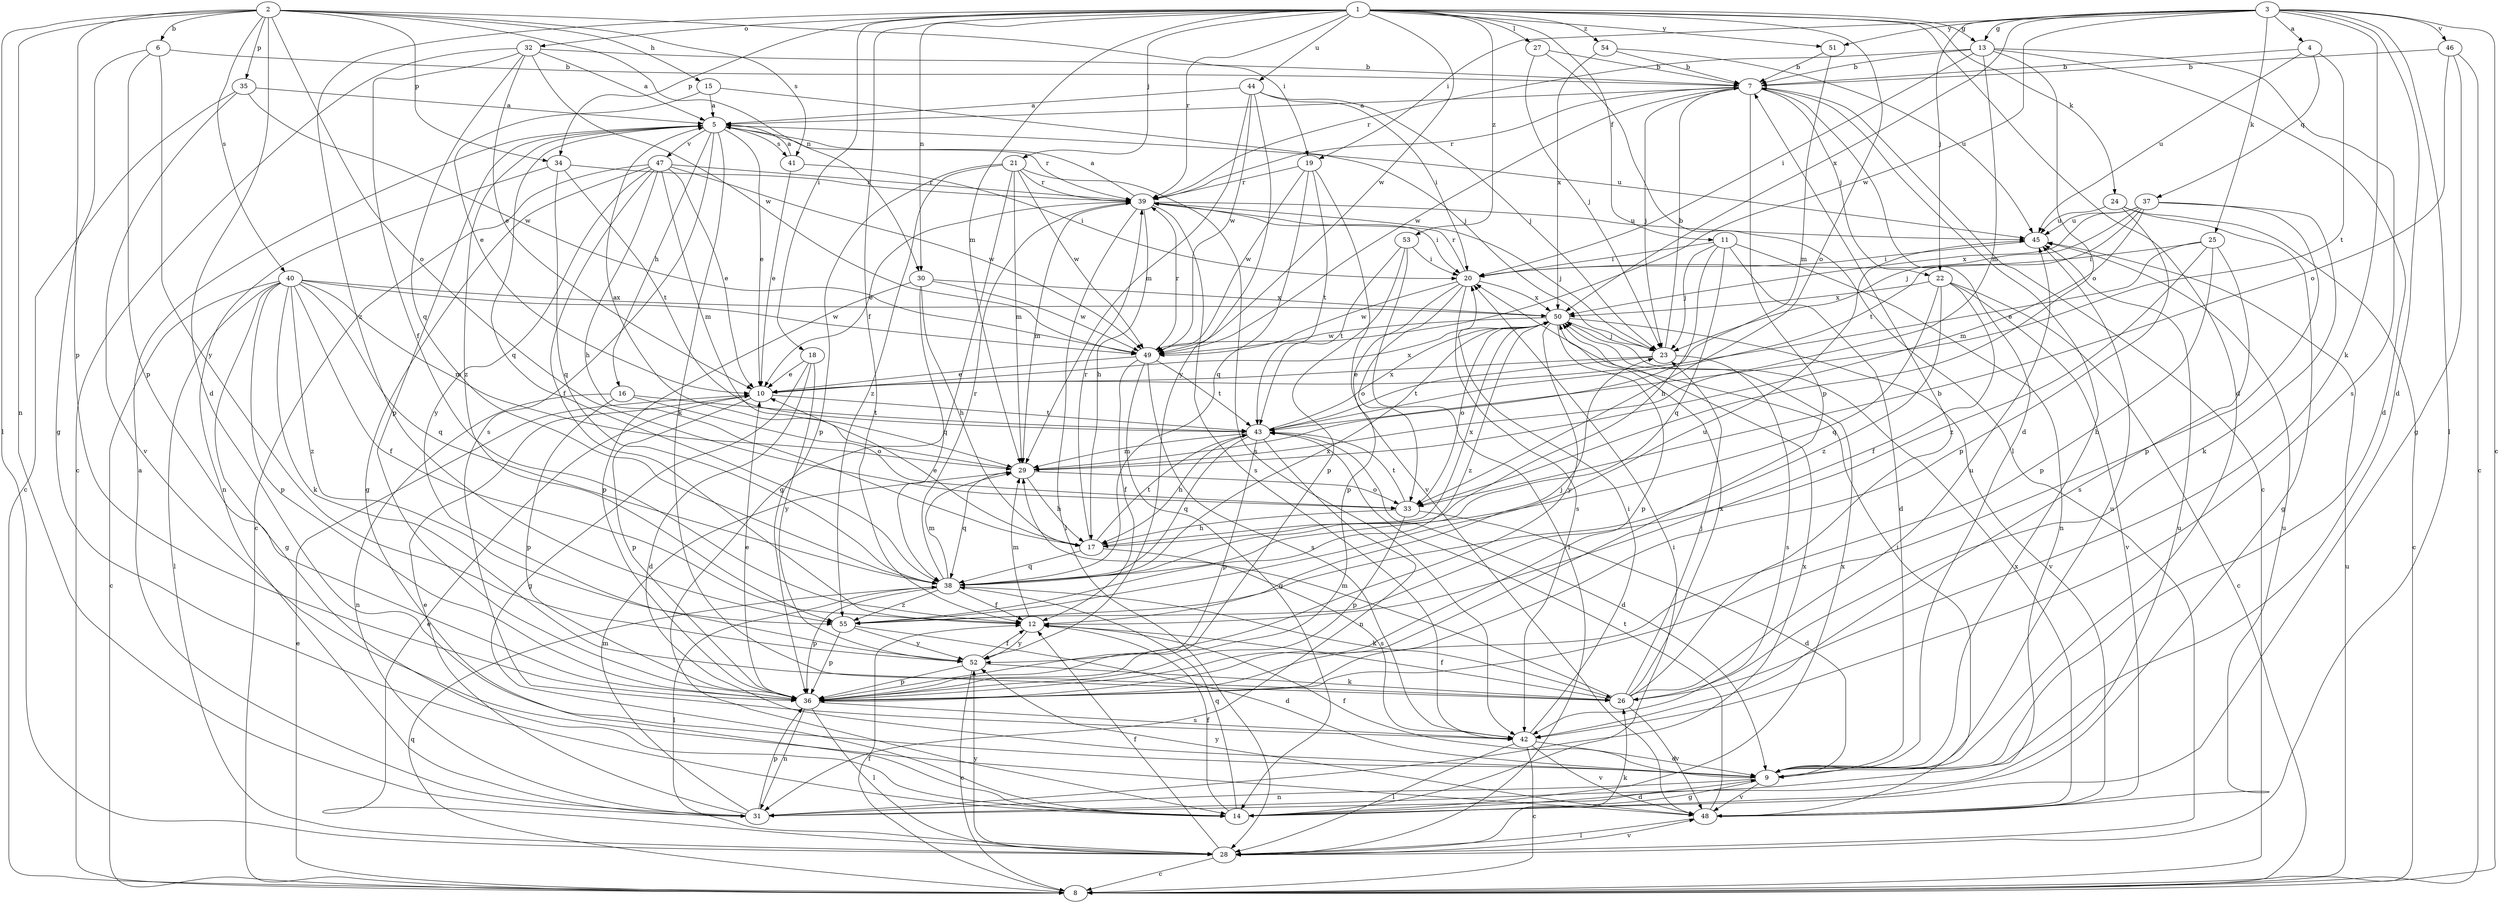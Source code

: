strict digraph  {
	3 -> 4 [label=a];
	7 -> 5 [label=a];
	15 -> 5 [label=a];
	29 -> 5 [label=a];
	31 -> 5 [label=a];
	32 -> 5 [label=a];
	35 -> 5 [label=a];
	39 -> 5 [label=a];
	41 -> 5 [label=a];
	44 -> 5 [label=a];
	2 -> 6 [label=b];
	4 -> 7 [label=b];
	6 -> 7 [label=b];
	9 -> 7 [label=b];
	13 -> 7 [label=b];
	23 -> 7 [label=b];
	26 -> 7 [label=b];
	27 -> 7 [label=b];
	32 -> 7 [label=b];
	46 -> 7 [label=b];
	51 -> 7 [label=b];
	54 -> 7 [label=b];
	3 -> 8 [label=c];
	7 -> 8 [label=c];
	22 -> 8 [label=c];
	24 -> 8 [label=c];
	28 -> 8 [label=c];
	32 -> 8 [label=c];
	35 -> 8 [label=c];
	40 -> 8 [label=c];
	42 -> 8 [label=c];
	46 -> 8 [label=c];
	47 -> 8 [label=c];
	52 -> 8 [label=c];
	1 -> 9 [label=d];
	2 -> 9 [label=d];
	3 -> 9 [label=d];
	7 -> 9 [label=d];
	11 -> 9 [label=d];
	13 -> 9 [label=d];
	14 -> 9 [label=d];
	18 -> 9 [label=d];
	33 -> 9 [label=d];
	42 -> 9 [label=d];
	43 -> 9 [label=d];
	55 -> 9 [label=d];
	5 -> 10 [label=e];
	8 -> 10 [label=e];
	15 -> 10 [label=e];
	17 -> 10 [label=e];
	18 -> 10 [label=e];
	23 -> 10 [label=e];
	25 -> 10 [label=e];
	28 -> 10 [label=e];
	31 -> 10 [label=e];
	32 -> 10 [label=e];
	36 -> 10 [label=e];
	39 -> 10 [label=e];
	41 -> 10 [label=e];
	47 -> 10 [label=e];
	49 -> 10 [label=e];
	1 -> 11 [label=f];
	1 -> 12 [label=f];
	8 -> 12 [label=f];
	9 -> 12 [label=f];
	14 -> 12 [label=f];
	22 -> 12 [label=f];
	26 -> 12 [label=f];
	28 -> 12 [label=f];
	32 -> 12 [label=f];
	38 -> 12 [label=f];
	40 -> 12 [label=f];
	47 -> 12 [label=f];
	49 -> 12 [label=f];
	52 -> 12 [label=f];
	1 -> 13 [label=g];
	3 -> 13 [label=g];
	6 -> 14 [label=g];
	9 -> 14 [label=g];
	18 -> 14 [label=g];
	21 -> 14 [label=g];
	24 -> 14 [label=g];
	40 -> 14 [label=g];
	46 -> 14 [label=g];
	47 -> 14 [label=g];
	49 -> 14 [label=g];
	2 -> 15 [label=h];
	5 -> 16 [label=h];
	11 -> 17 [label=h];
	29 -> 17 [label=h];
	30 -> 17 [label=h];
	33 -> 17 [label=h];
	39 -> 17 [label=h];
	43 -> 17 [label=h];
	47 -> 17 [label=h];
	1 -> 18 [label=i];
	2 -> 19 [label=i];
	3 -> 19 [label=i];
	11 -> 20 [label=i];
	13 -> 20 [label=i];
	14 -> 20 [label=i];
	25 -> 20 [label=i];
	39 -> 20 [label=i];
	41 -> 20 [label=i];
	42 -> 20 [label=i];
	44 -> 20 [label=i];
	45 -> 20 [label=i];
	48 -> 20 [label=i];
	53 -> 20 [label=i];
	1 -> 21 [label=j];
	3 -> 22 [label=j];
	7 -> 22 [label=j];
	7 -> 23 [label=j];
	11 -> 23 [label=j];
	12 -> 23 [label=j];
	15 -> 23 [label=j];
	26 -> 23 [label=j];
	27 -> 23 [label=j];
	37 -> 23 [label=j];
	39 -> 23 [label=j];
	44 -> 23 [label=j];
	50 -> 23 [label=j];
	1 -> 24 [label=k];
	3 -> 25 [label=k];
	3 -> 26 [label=k];
	5 -> 26 [label=k];
	28 -> 26 [label=k];
	37 -> 26 [label=k];
	38 -> 26 [label=k];
	40 -> 26 [label=k];
	52 -> 26 [label=k];
	1 -> 27 [label=l];
	2 -> 28 [label=l];
	3 -> 28 [label=l];
	27 -> 28 [label=l];
	36 -> 28 [label=l];
	38 -> 28 [label=l];
	39 -> 28 [label=l];
	40 -> 28 [label=l];
	42 -> 28 [label=l];
	48 -> 28 [label=l];
	53 -> 28 [label=l];
	1 -> 29 [label=m];
	12 -> 29 [label=m];
	13 -> 29 [label=m];
	21 -> 29 [label=m];
	26 -> 29 [label=m];
	31 -> 29 [label=m];
	37 -> 29 [label=m];
	38 -> 29 [label=m];
	39 -> 29 [label=m];
	40 -> 29 [label=m];
	43 -> 29 [label=m];
	44 -> 29 [label=m];
	47 -> 29 [label=m];
	51 -> 29 [label=m];
	1 -> 30 [label=n];
	2 -> 30 [label=n];
	2 -> 31 [label=n];
	9 -> 31 [label=n];
	11 -> 31 [label=n];
	16 -> 31 [label=n];
	34 -> 31 [label=n];
	36 -> 31 [label=n];
	43 -> 31 [label=n];
	1 -> 32 [label=o];
	1 -> 33 [label=o];
	2 -> 33 [label=o];
	13 -> 33 [label=o];
	16 -> 33 [label=o];
	20 -> 33 [label=o];
	29 -> 33 [label=o];
	46 -> 33 [label=o];
	50 -> 33 [label=o];
	1 -> 34 [label=p];
	2 -> 34 [label=p];
	2 -> 35 [label=p];
	2 -> 36 [label=p];
	5 -> 36 [label=p];
	6 -> 36 [label=p];
	7 -> 36 [label=p];
	10 -> 36 [label=p];
	16 -> 36 [label=p];
	20 -> 36 [label=p];
	21 -> 36 [label=p];
	24 -> 36 [label=p];
	25 -> 36 [label=p];
	30 -> 36 [label=p];
	31 -> 36 [label=p];
	33 -> 36 [label=p];
	37 -> 36 [label=p];
	38 -> 36 [label=p];
	40 -> 36 [label=p];
	43 -> 36 [label=p];
	50 -> 36 [label=p];
	52 -> 36 [label=p];
	53 -> 36 [label=p];
	55 -> 36 [label=p];
	4 -> 37 [label=q];
	5 -> 38 [label=q];
	8 -> 38 [label=q];
	11 -> 38 [label=q];
	14 -> 38 [label=q];
	17 -> 38 [label=q];
	19 -> 38 [label=q];
	22 -> 38 [label=q];
	29 -> 38 [label=q];
	30 -> 38 [label=q];
	32 -> 38 [label=q];
	34 -> 38 [label=q];
	40 -> 38 [label=q];
	43 -> 38 [label=q];
	1 -> 39 [label=r];
	5 -> 39 [label=r];
	7 -> 39 [label=r];
	13 -> 39 [label=r];
	17 -> 39 [label=r];
	19 -> 39 [label=r];
	20 -> 39 [label=r];
	21 -> 39 [label=r];
	34 -> 39 [label=r];
	38 -> 39 [label=r];
	47 -> 39 [label=r];
	49 -> 39 [label=r];
	2 -> 40 [label=s];
	2 -> 41 [label=s];
	5 -> 41 [label=s];
	5 -> 42 [label=s];
	13 -> 42 [label=s];
	17 -> 42 [label=s];
	20 -> 42 [label=s];
	21 -> 42 [label=s];
	23 -> 42 [label=s];
	25 -> 42 [label=s];
	36 -> 42 [label=s];
	39 -> 42 [label=s];
	49 -> 42 [label=s];
	4 -> 43 [label=t];
	10 -> 43 [label=t];
	16 -> 43 [label=t];
	17 -> 43 [label=t];
	19 -> 43 [label=t];
	23 -> 43 [label=t];
	33 -> 43 [label=t];
	34 -> 43 [label=t];
	37 -> 43 [label=t];
	48 -> 43 [label=t];
	49 -> 43 [label=t];
	53 -> 43 [label=t];
	1 -> 44 [label=u];
	4 -> 45 [label=u];
	5 -> 45 [label=u];
	8 -> 45 [label=u];
	9 -> 45 [label=u];
	24 -> 45 [label=u];
	26 -> 45 [label=u];
	31 -> 45 [label=u];
	37 -> 45 [label=u];
	39 -> 45 [label=u];
	48 -> 45 [label=u];
	54 -> 45 [label=u];
	55 -> 45 [label=u];
	3 -> 46 [label=v];
	5 -> 47 [label=v];
	9 -> 48 [label=v];
	19 -> 48 [label=v];
	22 -> 48 [label=v];
	26 -> 48 [label=v];
	28 -> 48 [label=v];
	35 -> 48 [label=v];
	42 -> 48 [label=v];
	50 -> 48 [label=v];
	1 -> 49 [label=w];
	3 -> 49 [label=w];
	7 -> 49 [label=w];
	19 -> 49 [label=w];
	20 -> 49 [label=w];
	21 -> 49 [label=w];
	30 -> 49 [label=w];
	32 -> 49 [label=w];
	35 -> 49 [label=w];
	40 -> 49 [label=w];
	44 -> 49 [label=w];
	47 -> 49 [label=w];
	50 -> 49 [label=w];
	3 -> 50 [label=x];
	10 -> 50 [label=x];
	14 -> 50 [label=x];
	17 -> 50 [label=x];
	20 -> 50 [label=x];
	22 -> 50 [label=x];
	26 -> 50 [label=x];
	30 -> 50 [label=x];
	31 -> 50 [label=x];
	37 -> 50 [label=x];
	38 -> 50 [label=x];
	40 -> 50 [label=x];
	43 -> 50 [label=x];
	48 -> 50 [label=x];
	54 -> 50 [label=x];
	1 -> 51 [label=y];
	3 -> 51 [label=y];
	6 -> 52 [label=y];
	12 -> 52 [label=y];
	18 -> 52 [label=y];
	28 -> 52 [label=y];
	44 -> 52 [label=y];
	47 -> 52 [label=y];
	48 -> 52 [label=y];
	50 -> 52 [label=y];
	55 -> 52 [label=y];
	1 -> 53 [label=z];
	1 -> 54 [label=z];
	1 -> 55 [label=z];
	5 -> 55 [label=z];
	21 -> 55 [label=z];
	22 -> 55 [label=z];
	25 -> 55 [label=z];
	38 -> 55 [label=z];
	40 -> 55 [label=z];
	50 -> 55 [label=z];
}
